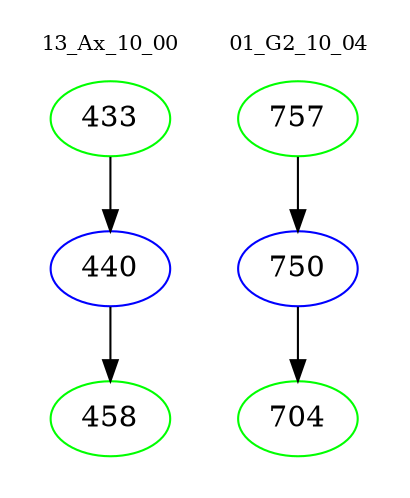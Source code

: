 digraph{
subgraph cluster_0 {
color = white
label = "13_Ax_10_00";
fontsize=10;
T0_433 [label="433", color="green"]
T0_433 -> T0_440 [color="black"]
T0_440 [label="440", color="blue"]
T0_440 -> T0_458 [color="black"]
T0_458 [label="458", color="green"]
}
subgraph cluster_1 {
color = white
label = "01_G2_10_04";
fontsize=10;
T1_757 [label="757", color="green"]
T1_757 -> T1_750 [color="black"]
T1_750 [label="750", color="blue"]
T1_750 -> T1_704 [color="black"]
T1_704 [label="704", color="green"]
}
}

